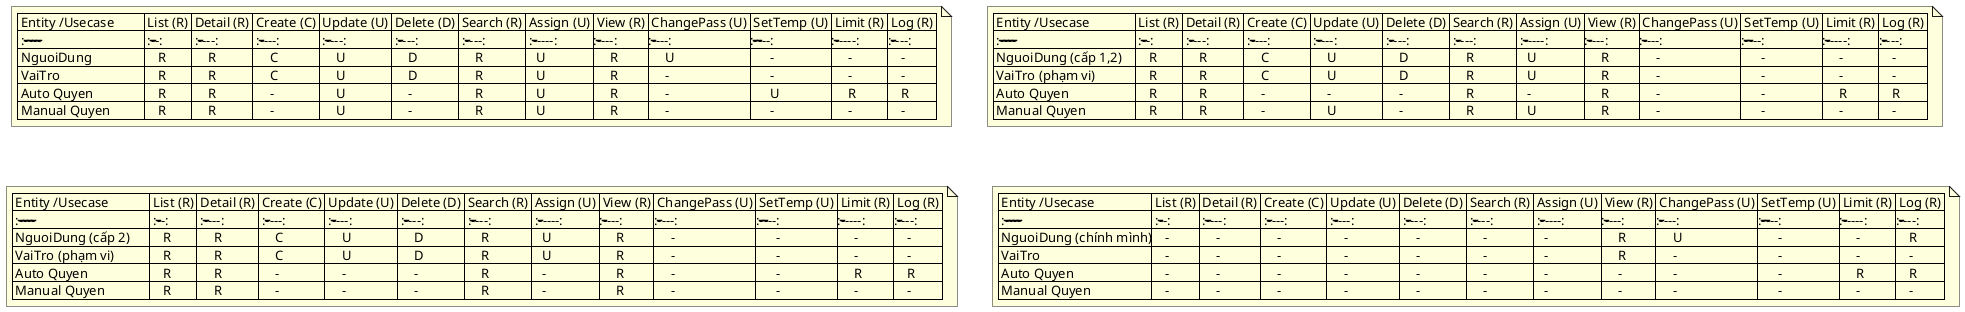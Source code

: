 @startuml CRUD_Matrix
note as CRUD_Admin
| Entity /Usecase       | List (R) | Detail (R) | Create (C) | Update (U) | Delete (D) | Search (R) | Assign (U) | View (R) | ChangePass (U) | SetTemp (U) | Limit (R) | Log (R) |
| :-------------------- | :------: | :--------: | :--------: | :--------: | :--------: | :--------: | :---------: |:--------: |:--------: |:------------: |:---------: |:--------: |
| NguoiDung             |    R     |     R      |     C      |     U      |     D      |     R      |   U         |     R     |     U     |      -       |     -     |    -     |
| VaiTro                |    R     |     R      |     C      |     U      |     D      |     R      |   U         |     R     |     -     |      -       |     -     |    -     |
| Auto Quyen            |    R     |     R      |     -      |     U      |     -      |     R      |   U         |     R     |     -     |      U       |     R     |    R     |
| Manual Quyen          |    R     |     R      |     -      |     U      |     -      |     R      |   U         |     R     |     -     |      -       |     -     |    -     |
end note

note as CRUD_CVBTP
| Entity /Usecase       | List (R) | Detail (R) | Create (C) | Update (U) | Delete (D) | Search (R) | Assign (U) | View (R) | ChangePass (U) | SetTemp (U) | Limit (R) | Log (R) |
| :-------------------- | :------: | :--------: | :--------: | :--------: | :--------: | :--------: | :---------: |:--------: |:--------: |:------------: |:---------: |:--------: |
| NguoiDung (cấp 1,2)    |    R     |     R      |     C      |     U      |     D      |     R      |   U         |     R     |     -     |      -       |     -     |    -     |
| VaiTro (phạm vi)      |    R     |     R      |     C      |     U      |     D      |     R      |   U         |     R     |     -     |      -       |     -     |    -     |
| Auto Quyen            |    R     |     R      |     -      |     -      |     -      |     R      |   -         |     R     |     -     |      -       |     R     |    R     |
| Manual Quyen          |    R     |     R      |     -      |     U      |     -      |     R      |   U         |     R     |     -     |      -       |     -     |    -     |
end note

note as CRUD_CVSTP
| Entity /Usecase       | List (R) | Detail (R) | Create (C) | Update (U) | Delete (D) | Search (R) | Assign (U) | View (R) | ChangePass (U) | SetTemp (U) | Limit (R) | Log (R) |
| :-------------------- | :------: | :--------: | :--------: | :--------: | :--------: | :--------: | :---------: |:--------: |:--------: |:------------: |:---------: |:--------: |
| NguoiDung (cấp 2)      |    R     |     R      |     C      |     U      |     D      |     R      |   U         |     R     |     -     |      -       |     -     |    -     |
| VaiTro (phạm vi)      |    R     |     R      |     C      |     U      |     D      |     R      |   U         |     R     |     -     |      -       |     -     |    -     |
| Auto Quyen            |    R     |     R      |     -      |     -      |     -      |     R      |   -         |     R     |     -     |      -       |     R     |    R     |
| Manual Quyen          |    R     |     R      |     -      |     -      |     -      |     R      |   -         |     R     |     -     |      -       |     -     |    -     |
end note

note as CRUD_CCV
| Entity /Usecase       | List (R) | Detail (R) | Create (C) | Update (U) | Delete (D) | Search (R) | Assign (U) | View (R) | ChangePass (U) | SetTemp (U) | Limit (R) | Log (R) |
| :-------------------- | :------: | :--------: | :--------: | :--------: | :--------: | :--------: | :---------: |:--------: |:--------: |:------------: |:---------: |:--------: |
| NguoiDung (chính mình)|    -     |     -      |     -      |     -      |     -      |     -      |   -         |     R     |     U     |      -       |     -     |    R     |
| VaiTro                |    -     |     -      |     -      |     -      |     -      |     -      |   -         |     R     |     -     |      -       |     -     |    -     |
| Auto Quyen            |    -     |     -      |     -      |     -      |     -      |     -      |   -         |     -     |     -     |      -       |     R     |    R     |
| Manual Quyen          |    -     |     -      |     -      |     -      |     -      |     -      |   -         |     -     |     -     |      -       |     -     |    -     |
end note

@enduml